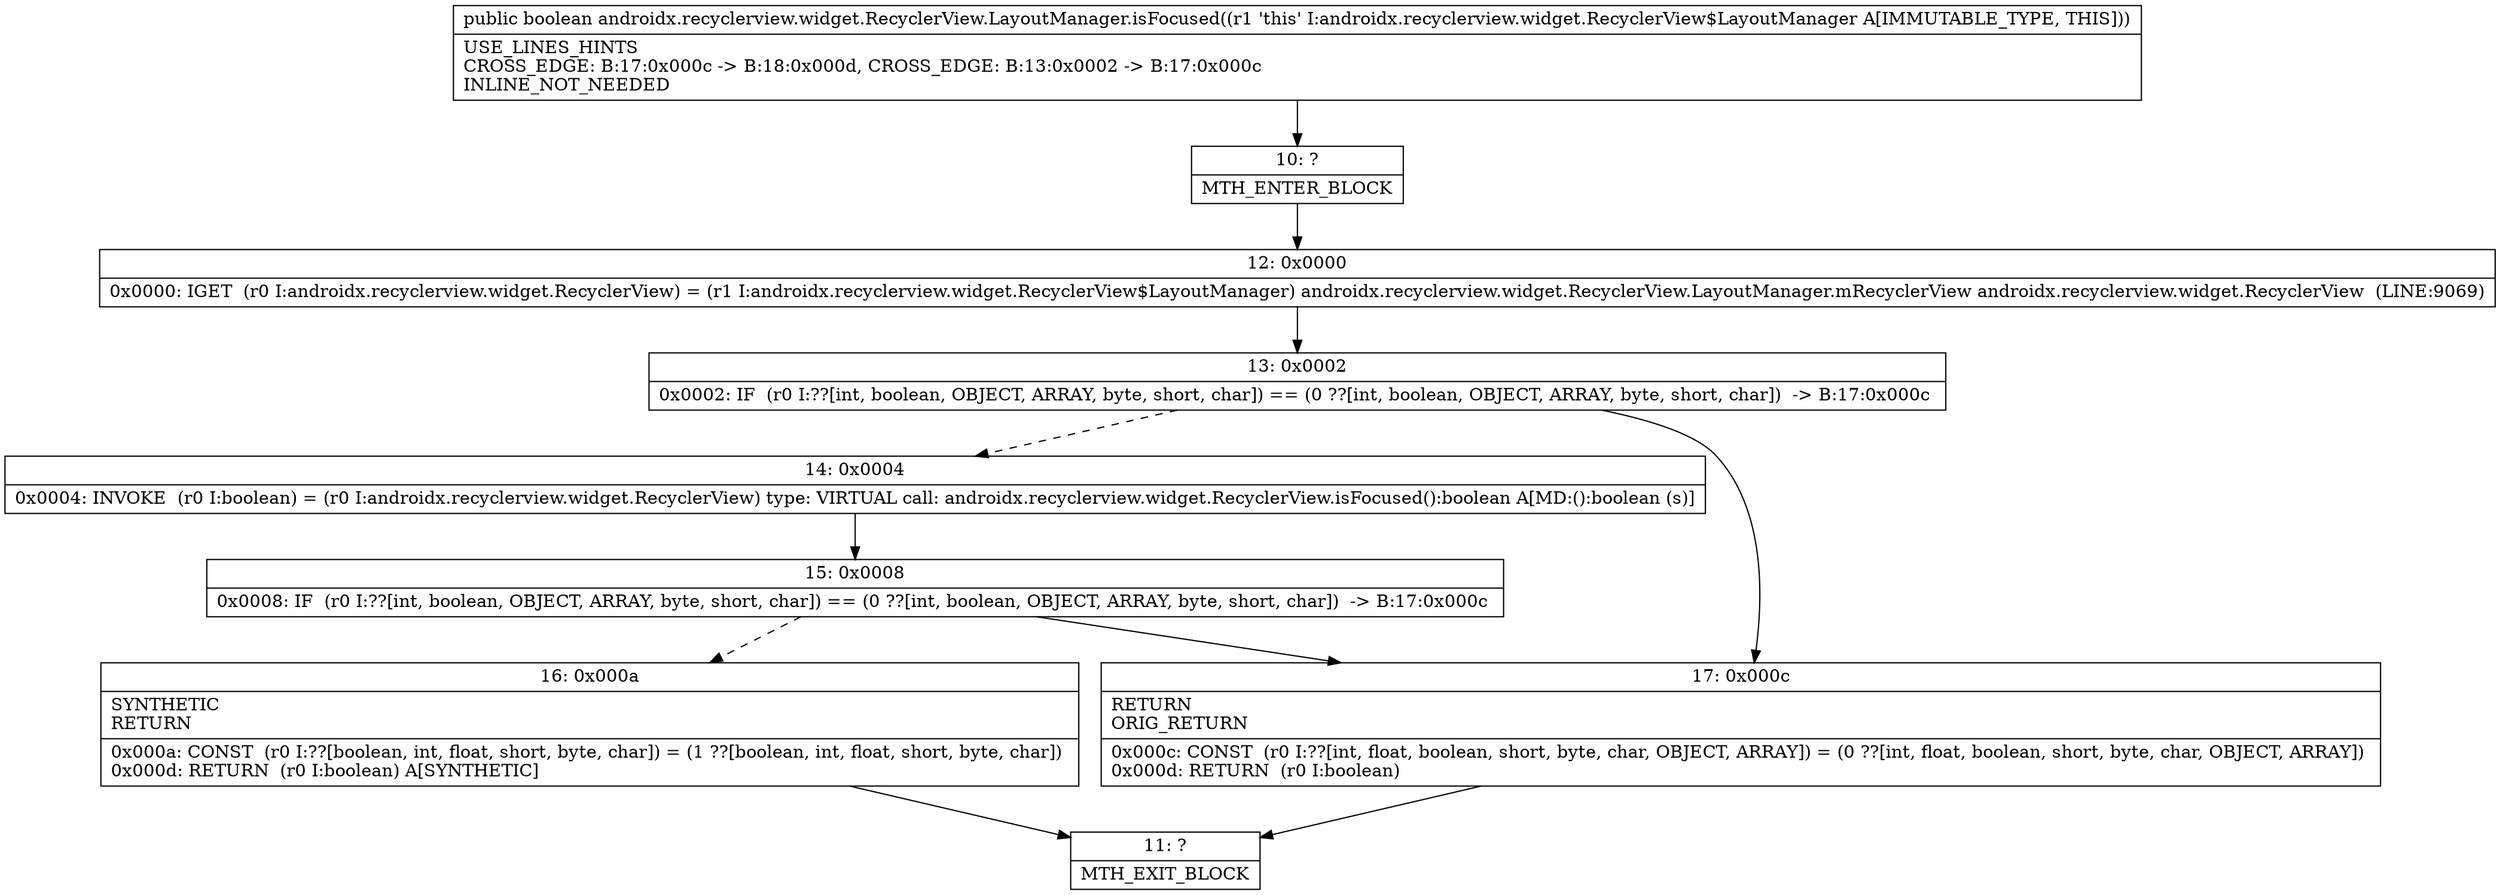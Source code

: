digraph "CFG forandroidx.recyclerview.widget.RecyclerView.LayoutManager.isFocused()Z" {
Node_10 [shape=record,label="{10\:\ ?|MTH_ENTER_BLOCK\l}"];
Node_12 [shape=record,label="{12\:\ 0x0000|0x0000: IGET  (r0 I:androidx.recyclerview.widget.RecyclerView) = (r1 I:androidx.recyclerview.widget.RecyclerView$LayoutManager) androidx.recyclerview.widget.RecyclerView.LayoutManager.mRecyclerView androidx.recyclerview.widget.RecyclerView  (LINE:9069)\l}"];
Node_13 [shape=record,label="{13\:\ 0x0002|0x0002: IF  (r0 I:??[int, boolean, OBJECT, ARRAY, byte, short, char]) == (0 ??[int, boolean, OBJECT, ARRAY, byte, short, char])  \-\> B:17:0x000c \l}"];
Node_14 [shape=record,label="{14\:\ 0x0004|0x0004: INVOKE  (r0 I:boolean) = (r0 I:androidx.recyclerview.widget.RecyclerView) type: VIRTUAL call: androidx.recyclerview.widget.RecyclerView.isFocused():boolean A[MD:():boolean (s)]\l}"];
Node_15 [shape=record,label="{15\:\ 0x0008|0x0008: IF  (r0 I:??[int, boolean, OBJECT, ARRAY, byte, short, char]) == (0 ??[int, boolean, OBJECT, ARRAY, byte, short, char])  \-\> B:17:0x000c \l}"];
Node_16 [shape=record,label="{16\:\ 0x000a|SYNTHETIC\lRETURN\l|0x000a: CONST  (r0 I:??[boolean, int, float, short, byte, char]) = (1 ??[boolean, int, float, short, byte, char]) \l0x000d: RETURN  (r0 I:boolean) A[SYNTHETIC]\l}"];
Node_11 [shape=record,label="{11\:\ ?|MTH_EXIT_BLOCK\l}"];
Node_17 [shape=record,label="{17\:\ 0x000c|RETURN\lORIG_RETURN\l|0x000c: CONST  (r0 I:??[int, float, boolean, short, byte, char, OBJECT, ARRAY]) = (0 ??[int, float, boolean, short, byte, char, OBJECT, ARRAY]) \l0x000d: RETURN  (r0 I:boolean) \l}"];
MethodNode[shape=record,label="{public boolean androidx.recyclerview.widget.RecyclerView.LayoutManager.isFocused((r1 'this' I:androidx.recyclerview.widget.RecyclerView$LayoutManager A[IMMUTABLE_TYPE, THIS]))  | USE_LINES_HINTS\lCROSS_EDGE: B:17:0x000c \-\> B:18:0x000d, CROSS_EDGE: B:13:0x0002 \-\> B:17:0x000c\lINLINE_NOT_NEEDED\l}"];
MethodNode -> Node_10;Node_10 -> Node_12;
Node_12 -> Node_13;
Node_13 -> Node_14[style=dashed];
Node_13 -> Node_17;
Node_14 -> Node_15;
Node_15 -> Node_16[style=dashed];
Node_15 -> Node_17;
Node_16 -> Node_11;
Node_17 -> Node_11;
}

